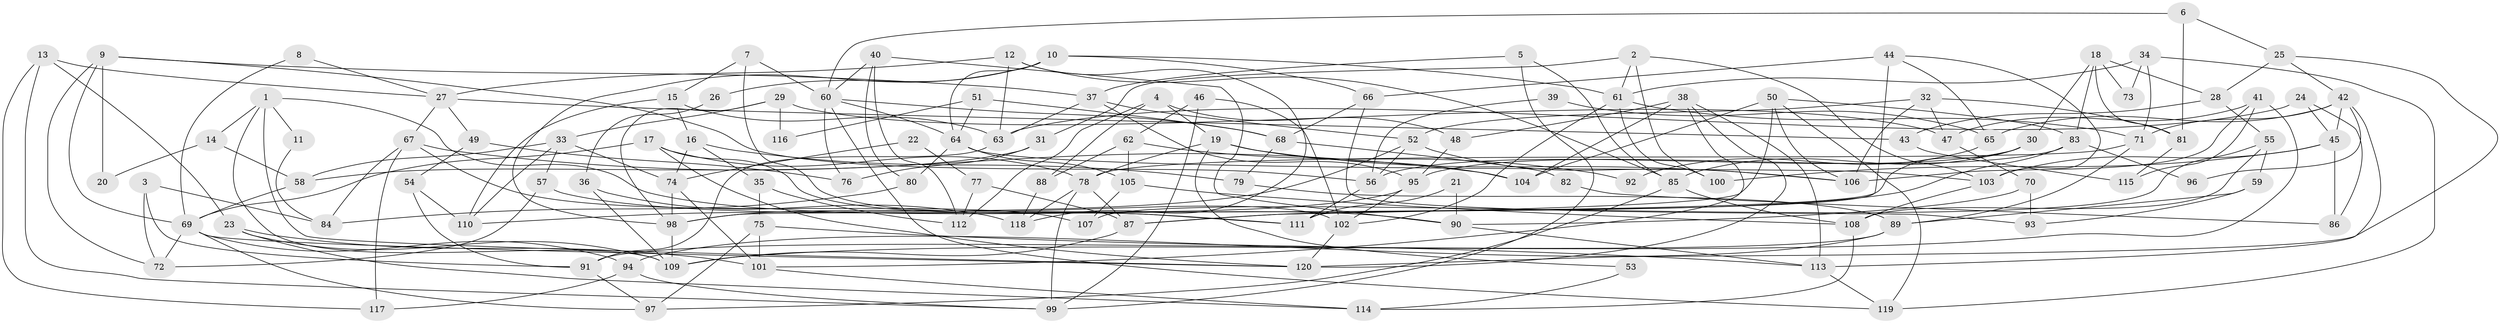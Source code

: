 // Generated by graph-tools (version 1.1) at 2025/15/03/09/25 04:15:15]
// undirected, 120 vertices, 240 edges
graph export_dot {
graph [start="1"]
  node [color=gray90,style=filled];
  1;
  2;
  3;
  4;
  5;
  6;
  7;
  8;
  9;
  10;
  11;
  12;
  13;
  14;
  15;
  16;
  17;
  18;
  19;
  20;
  21;
  22;
  23;
  24;
  25;
  26;
  27;
  28;
  29;
  30;
  31;
  32;
  33;
  34;
  35;
  36;
  37;
  38;
  39;
  40;
  41;
  42;
  43;
  44;
  45;
  46;
  47;
  48;
  49;
  50;
  51;
  52;
  53;
  54;
  55;
  56;
  57;
  58;
  59;
  60;
  61;
  62;
  63;
  64;
  65;
  66;
  67;
  68;
  69;
  70;
  71;
  72;
  73;
  74;
  75;
  76;
  77;
  78;
  79;
  80;
  81;
  82;
  83;
  84;
  85;
  86;
  87;
  88;
  89;
  90;
  91;
  92;
  93;
  94;
  95;
  96;
  97;
  98;
  99;
  100;
  101;
  102;
  103;
  104;
  105;
  106;
  107;
  108;
  109;
  110;
  111;
  112;
  113;
  114;
  115;
  116;
  117;
  118;
  119;
  120;
  1 -- 109;
  1 -- 120;
  1 -- 11;
  1 -- 14;
  1 -- 90;
  2 -- 31;
  2 -- 100;
  2 -- 61;
  2 -- 103;
  3 -- 72;
  3 -- 84;
  3 -- 91;
  4 -- 112;
  4 -- 19;
  4 -- 48;
  4 -- 88;
  5 -- 99;
  5 -- 85;
  5 -- 37;
  6 -- 25;
  6 -- 81;
  6 -- 60;
  7 -- 15;
  7 -- 60;
  7 -- 102;
  8 -- 27;
  8 -- 69;
  9 -- 37;
  9 -- 56;
  9 -- 20;
  9 -- 69;
  9 -- 72;
  10 -- 61;
  10 -- 64;
  10 -- 26;
  10 -- 66;
  10 -- 98;
  11 -- 84;
  12 -- 63;
  12 -- 27;
  12 -- 85;
  12 -- 118;
  13 -- 23;
  13 -- 99;
  13 -- 27;
  13 -- 117;
  14 -- 58;
  14 -- 20;
  15 -- 63;
  15 -- 110;
  15 -- 16;
  16 -- 79;
  16 -- 35;
  16 -- 74;
  17 -- 69;
  17 -- 78;
  17 -- 111;
  17 -- 120;
  18 -- 83;
  18 -- 30;
  18 -- 28;
  18 -- 73;
  18 -- 81;
  19 -- 78;
  19 -- 104;
  19 -- 53;
  19 -- 106;
  21 -- 111;
  21 -- 90;
  22 -- 74;
  22 -- 77;
  23 -- 114;
  23 -- 101;
  23 -- 109;
  24 -- 63;
  24 -- 45;
  24 -- 86;
  25 -- 120;
  25 -- 28;
  25 -- 42;
  26 -- 36;
  27 -- 43;
  27 -- 49;
  27 -- 67;
  28 -- 55;
  28 -- 43;
  29 -- 33;
  29 -- 98;
  29 -- 47;
  29 -- 116;
  30 -- 98;
  30 -- 85;
  30 -- 56;
  31 -- 76;
  31 -- 58;
  32 -- 52;
  32 -- 106;
  32 -- 47;
  32 -- 81;
  33 -- 74;
  33 -- 57;
  33 -- 58;
  33 -- 110;
  34 -- 71;
  34 -- 61;
  34 -- 73;
  34 -- 119;
  35 -- 75;
  35 -- 112;
  36 -- 109;
  36 -- 118;
  37 -- 95;
  37 -- 52;
  37 -- 63;
  38 -- 113;
  38 -- 48;
  38 -- 101;
  38 -- 104;
  38 -- 120;
  39 -- 56;
  39 -- 65;
  40 -- 60;
  40 -- 90;
  40 -- 80;
  40 -- 112;
  41 -- 109;
  41 -- 47;
  41 -- 106;
  41 -- 115;
  42 -- 71;
  42 -- 45;
  42 -- 65;
  42 -- 96;
  42 -- 113;
  43 -- 115;
  44 -- 111;
  44 -- 103;
  44 -- 65;
  44 -- 66;
  45 -- 103;
  45 -- 86;
  45 -- 100;
  46 -- 102;
  46 -- 99;
  46 -- 62;
  47 -- 70;
  48 -- 95;
  49 -- 54;
  49 -- 76;
  50 -- 83;
  50 -- 106;
  50 -- 87;
  50 -- 104;
  50 -- 119;
  51 -- 64;
  51 -- 68;
  51 -- 116;
  52 -- 106;
  52 -- 56;
  52 -- 110;
  53 -- 114;
  54 -- 110;
  54 -- 91;
  55 -- 107;
  55 -- 59;
  55 -- 108;
  56 -- 111;
  57 -- 111;
  57 -- 72;
  58 -- 69;
  59 -- 89;
  59 -- 93;
  60 -- 119;
  60 -- 64;
  60 -- 68;
  60 -- 76;
  61 -- 102;
  61 -- 71;
  61 -- 100;
  62 -- 88;
  62 -- 92;
  62 -- 105;
  63 -- 91;
  64 -- 105;
  64 -- 80;
  64 -- 103;
  65 -- 92;
  66 -- 68;
  66 -- 93;
  67 -- 104;
  67 -- 84;
  67 -- 107;
  67 -- 117;
  68 -- 79;
  68 -- 82;
  69 -- 120;
  69 -- 72;
  69 -- 94;
  69 -- 97;
  70 -- 90;
  70 -- 93;
  71 -- 89;
  71 -- 78;
  74 -- 101;
  74 -- 98;
  75 -- 97;
  75 -- 113;
  75 -- 101;
  77 -- 87;
  77 -- 112;
  78 -- 87;
  78 -- 99;
  78 -- 118;
  79 -- 89;
  80 -- 84;
  81 -- 115;
  82 -- 86;
  83 -- 87;
  83 -- 95;
  83 -- 96;
  85 -- 108;
  85 -- 97;
  87 -- 109;
  88 -- 118;
  89 -- 91;
  89 -- 94;
  90 -- 113;
  91 -- 97;
  94 -- 117;
  94 -- 99;
  95 -- 102;
  95 -- 98;
  98 -- 109;
  101 -- 114;
  102 -- 120;
  103 -- 108;
  105 -- 108;
  105 -- 107;
  108 -- 114;
  113 -- 119;
}
